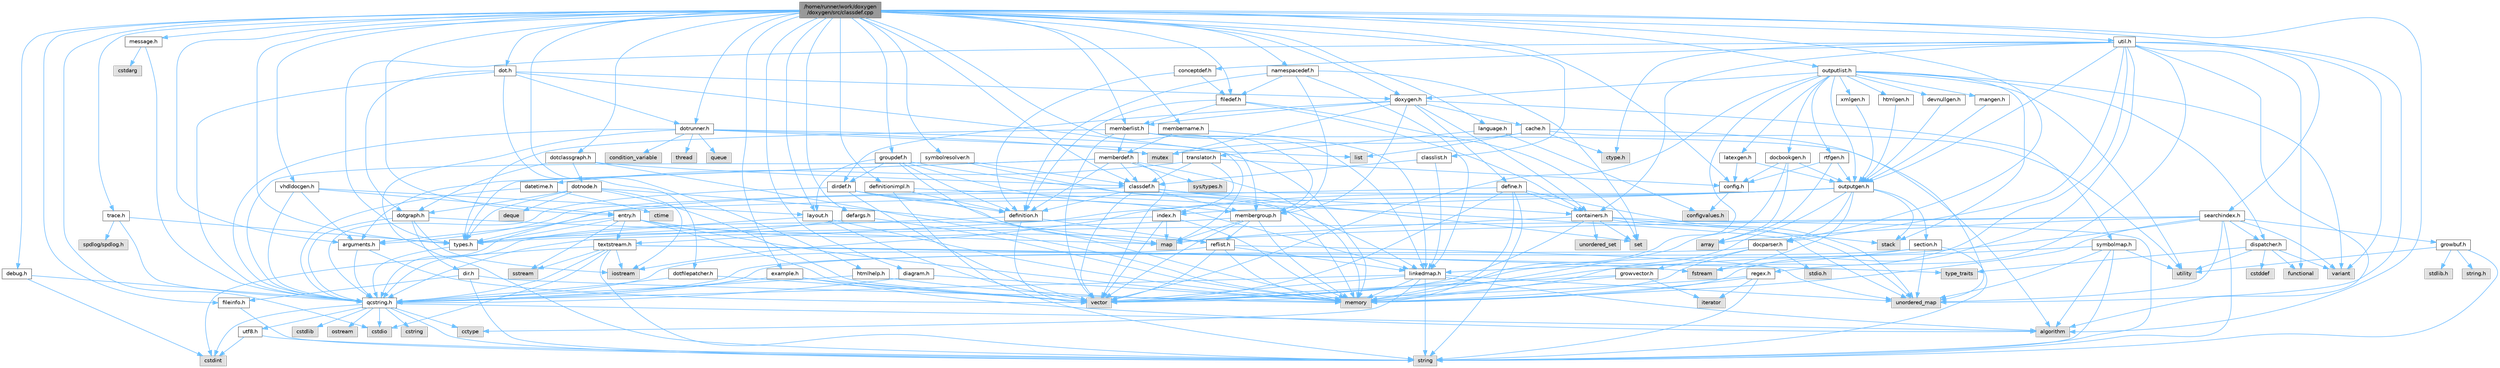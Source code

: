 digraph "/home/runner/work/doxygen/doxygen/src/classdef.cpp"
{
 // INTERACTIVE_SVG=YES
 // LATEX_PDF_SIZE
  bgcolor="transparent";
  edge [fontname=Helvetica,fontsize=10,labelfontname=Helvetica,labelfontsize=10];
  node [fontname=Helvetica,fontsize=10,shape=box,height=0.2,width=0.4];
  Node1 [id="Node000001",label="/home/runner/work/doxygen\l/doxygen/src/classdef.cpp",height=0.2,width=0.4,color="gray40", fillcolor="grey60", style="filled", fontcolor="black",tooltip=" "];
  Node1 -> Node2 [id="edge1_Node000001_Node000002",color="steelblue1",style="solid",tooltip=" "];
  Node2 [id="Node000002",label="cstdio",height=0.2,width=0.4,color="grey60", fillcolor="#E0E0E0", style="filled",tooltip=" "];
  Node1 -> Node3 [id="edge2_Node000001_Node000003",color="steelblue1",style="solid",tooltip=" "];
  Node3 [id="Node000003",label="algorithm",height=0.2,width=0.4,color="grey60", fillcolor="#E0E0E0", style="filled",tooltip=" "];
  Node1 -> Node4 [id="edge3_Node000001_Node000004",color="steelblue1",style="solid",tooltip=" "];
  Node4 [id="Node000004",label="types.h",height=0.2,width=0.4,color="grey40", fillcolor="white", style="filled",URL="$d9/d49/types_8h.html",tooltip="This file contains a number of basic enums and types."];
  Node4 -> Node5 [id="edge4_Node000004_Node000005",color="steelblue1",style="solid",tooltip=" "];
  Node5 [id="Node000005",label="qcstring.h",height=0.2,width=0.4,color="grey40", fillcolor="white", style="filled",URL="$d7/d5c/qcstring_8h.html",tooltip=" "];
  Node5 -> Node6 [id="edge5_Node000005_Node000006",color="steelblue1",style="solid",tooltip=" "];
  Node6 [id="Node000006",label="string",height=0.2,width=0.4,color="grey60", fillcolor="#E0E0E0", style="filled",tooltip=" "];
  Node5 -> Node3 [id="edge6_Node000005_Node000003",color="steelblue1",style="solid",tooltip=" "];
  Node5 -> Node7 [id="edge7_Node000005_Node000007",color="steelblue1",style="solid",tooltip=" "];
  Node7 [id="Node000007",label="cctype",height=0.2,width=0.4,color="grey60", fillcolor="#E0E0E0", style="filled",tooltip=" "];
  Node5 -> Node8 [id="edge8_Node000005_Node000008",color="steelblue1",style="solid",tooltip=" "];
  Node8 [id="Node000008",label="cstring",height=0.2,width=0.4,color="grey60", fillcolor="#E0E0E0", style="filled",tooltip=" "];
  Node5 -> Node2 [id="edge9_Node000005_Node000002",color="steelblue1",style="solid",tooltip=" "];
  Node5 -> Node9 [id="edge10_Node000005_Node000009",color="steelblue1",style="solid",tooltip=" "];
  Node9 [id="Node000009",label="cstdlib",height=0.2,width=0.4,color="grey60", fillcolor="#E0E0E0", style="filled",tooltip=" "];
  Node5 -> Node10 [id="edge11_Node000005_Node000010",color="steelblue1",style="solid",tooltip=" "];
  Node10 [id="Node000010",label="cstdint",height=0.2,width=0.4,color="grey60", fillcolor="#E0E0E0", style="filled",tooltip=" "];
  Node5 -> Node11 [id="edge12_Node000005_Node000011",color="steelblue1",style="solid",tooltip=" "];
  Node11 [id="Node000011",label="ostream",height=0.2,width=0.4,color="grey60", fillcolor="#E0E0E0", style="filled",tooltip=" "];
  Node5 -> Node12 [id="edge13_Node000005_Node000012",color="steelblue1",style="solid",tooltip=" "];
  Node12 [id="Node000012",label="utf8.h",height=0.2,width=0.4,color="grey40", fillcolor="white", style="filled",URL="$db/d7c/utf8_8h.html",tooltip="Various UTF8 related helper functions."];
  Node12 -> Node10 [id="edge14_Node000012_Node000010",color="steelblue1",style="solid",tooltip=" "];
  Node12 -> Node6 [id="edge15_Node000012_Node000006",color="steelblue1",style="solid",tooltip=" "];
  Node1 -> Node13 [id="edge16_Node000001_Node000013",color="steelblue1",style="solid",tooltip=" "];
  Node13 [id="Node000013",label="classdef.h",height=0.2,width=0.4,color="grey40", fillcolor="white", style="filled",URL="$d1/da6/classdef_8h.html",tooltip=" "];
  Node13 -> Node14 [id="edge17_Node000013_Node000014",color="steelblue1",style="solid",tooltip=" "];
  Node14 [id="Node000014",label="vector",height=0.2,width=0.4,color="grey60", fillcolor="#E0E0E0", style="filled",tooltip=" "];
  Node13 -> Node15 [id="edge18_Node000013_Node000015",color="steelblue1",style="solid",tooltip=" "];
  Node15 [id="Node000015",label="set",height=0.2,width=0.4,color="grey60", fillcolor="#E0E0E0", style="filled",tooltip=" "];
  Node13 -> Node16 [id="edge19_Node000013_Node000016",color="steelblue1",style="solid",tooltip=" "];
  Node16 [id="Node000016",label="containers.h",height=0.2,width=0.4,color="grey40", fillcolor="white", style="filled",URL="$d5/d75/containers_8h.html",tooltip=" "];
  Node16 -> Node14 [id="edge20_Node000016_Node000014",color="steelblue1",style="solid",tooltip=" "];
  Node16 -> Node6 [id="edge21_Node000016_Node000006",color="steelblue1",style="solid",tooltip=" "];
  Node16 -> Node15 [id="edge22_Node000016_Node000015",color="steelblue1",style="solid",tooltip=" "];
  Node16 -> Node17 [id="edge23_Node000016_Node000017",color="steelblue1",style="solid",tooltip=" "];
  Node17 [id="Node000017",label="map",height=0.2,width=0.4,color="grey60", fillcolor="#E0E0E0", style="filled",tooltip=" "];
  Node16 -> Node18 [id="edge24_Node000016_Node000018",color="steelblue1",style="solid",tooltip=" "];
  Node18 [id="Node000018",label="unordered_set",height=0.2,width=0.4,color="grey60", fillcolor="#E0E0E0", style="filled",tooltip=" "];
  Node16 -> Node19 [id="edge25_Node000016_Node000019",color="steelblue1",style="solid",tooltip=" "];
  Node19 [id="Node000019",label="unordered_map",height=0.2,width=0.4,color="grey60", fillcolor="#E0E0E0", style="filled",tooltip=" "];
  Node16 -> Node20 [id="edge26_Node000016_Node000020",color="steelblue1",style="solid",tooltip=" "];
  Node20 [id="Node000020",label="stack",height=0.2,width=0.4,color="grey60", fillcolor="#E0E0E0", style="filled",tooltip=" "];
  Node13 -> Node21 [id="edge27_Node000013_Node000021",color="steelblue1",style="solid",tooltip=" "];
  Node21 [id="Node000021",label="definition.h",height=0.2,width=0.4,color="grey40", fillcolor="white", style="filled",URL="$df/da1/definition_8h.html",tooltip=" "];
  Node21 -> Node14 [id="edge28_Node000021_Node000014",color="steelblue1",style="solid",tooltip=" "];
  Node21 -> Node4 [id="edge29_Node000021_Node000004",color="steelblue1",style="solid",tooltip=" "];
  Node21 -> Node22 [id="edge30_Node000021_Node000022",color="steelblue1",style="solid",tooltip=" "];
  Node22 [id="Node000022",label="reflist.h",height=0.2,width=0.4,color="grey40", fillcolor="white", style="filled",URL="$d1/d02/reflist_8h.html",tooltip=" "];
  Node22 -> Node14 [id="edge31_Node000022_Node000014",color="steelblue1",style="solid",tooltip=" "];
  Node22 -> Node19 [id="edge32_Node000022_Node000019",color="steelblue1",style="solid",tooltip=" "];
  Node22 -> Node23 [id="edge33_Node000022_Node000023",color="steelblue1",style="solid",tooltip=" "];
  Node23 [id="Node000023",label="memory",height=0.2,width=0.4,color="grey60", fillcolor="#E0E0E0", style="filled",tooltip=" "];
  Node22 -> Node5 [id="edge34_Node000022_Node000005",color="steelblue1",style="solid",tooltip=" "];
  Node22 -> Node24 [id="edge35_Node000022_Node000024",color="steelblue1",style="solid",tooltip=" "];
  Node24 [id="Node000024",label="linkedmap.h",height=0.2,width=0.4,color="grey40", fillcolor="white", style="filled",URL="$da/de1/linkedmap_8h.html",tooltip=" "];
  Node24 -> Node19 [id="edge36_Node000024_Node000019",color="steelblue1",style="solid",tooltip=" "];
  Node24 -> Node14 [id="edge37_Node000024_Node000014",color="steelblue1",style="solid",tooltip=" "];
  Node24 -> Node23 [id="edge38_Node000024_Node000023",color="steelblue1",style="solid",tooltip=" "];
  Node24 -> Node6 [id="edge39_Node000024_Node000006",color="steelblue1",style="solid",tooltip=" "];
  Node24 -> Node3 [id="edge40_Node000024_Node000003",color="steelblue1",style="solid",tooltip=" "];
  Node24 -> Node7 [id="edge41_Node000024_Node000007",color="steelblue1",style="solid",tooltip=" "];
  Node24 -> Node5 [id="edge42_Node000024_Node000005",color="steelblue1",style="solid",tooltip=" "];
  Node13 -> Node25 [id="edge43_Node000013_Node000025",color="steelblue1",style="solid",tooltip=" "];
  Node25 [id="Node000025",label="arguments.h",height=0.2,width=0.4,color="grey40", fillcolor="white", style="filled",URL="$df/d9b/arguments_8h.html",tooltip=" "];
  Node25 -> Node14 [id="edge44_Node000025_Node000014",color="steelblue1",style="solid",tooltip=" "];
  Node25 -> Node5 [id="edge45_Node000025_Node000005",color="steelblue1",style="solid",tooltip=" "];
  Node13 -> Node26 [id="edge46_Node000013_Node000026",color="steelblue1",style="solid",tooltip=" "];
  Node26 [id="Node000026",label="membergroup.h",height=0.2,width=0.4,color="grey40", fillcolor="white", style="filled",URL="$d9/d11/membergroup_8h.html",tooltip=" "];
  Node26 -> Node14 [id="edge47_Node000026_Node000014",color="steelblue1",style="solid",tooltip=" "];
  Node26 -> Node17 [id="edge48_Node000026_Node000017",color="steelblue1",style="solid",tooltip=" "];
  Node26 -> Node23 [id="edge49_Node000026_Node000023",color="steelblue1",style="solid",tooltip=" "];
  Node26 -> Node4 [id="edge50_Node000026_Node000004",color="steelblue1",style="solid",tooltip=" "];
  Node26 -> Node22 [id="edge51_Node000026_Node000022",color="steelblue1",style="solid",tooltip=" "];
  Node1 -> Node27 [id="edge52_Node000001_Node000027",color="steelblue1",style="solid",tooltip=" "];
  Node27 [id="Node000027",label="classlist.h",height=0.2,width=0.4,color="grey40", fillcolor="white", style="filled",URL="$d2/df8/classlist_8h.html",tooltip=" "];
  Node27 -> Node24 [id="edge53_Node000027_Node000024",color="steelblue1",style="solid",tooltip=" "];
  Node27 -> Node13 [id="edge54_Node000027_Node000013",color="steelblue1",style="solid",tooltip=" "];
  Node1 -> Node28 [id="edge55_Node000001_Node000028",color="steelblue1",style="solid",tooltip=" "];
  Node28 [id="Node000028",label="entry.h",height=0.2,width=0.4,color="grey40", fillcolor="white", style="filled",URL="$d1/dc6/entry_8h.html",tooltip=" "];
  Node28 -> Node14 [id="edge56_Node000028_Node000014",color="steelblue1",style="solid",tooltip=" "];
  Node28 -> Node23 [id="edge57_Node000028_Node000023",color="steelblue1",style="solid",tooltip=" "];
  Node28 -> Node29 [id="edge58_Node000028_Node000029",color="steelblue1",style="solid",tooltip=" "];
  Node29 [id="Node000029",label="sstream",height=0.2,width=0.4,color="grey60", fillcolor="#E0E0E0", style="filled",tooltip=" "];
  Node28 -> Node4 [id="edge59_Node000028_Node000004",color="steelblue1",style="solid",tooltip=" "];
  Node28 -> Node25 [id="edge60_Node000028_Node000025",color="steelblue1",style="solid",tooltip=" "];
  Node28 -> Node22 [id="edge61_Node000028_Node000022",color="steelblue1",style="solid",tooltip=" "];
  Node28 -> Node30 [id="edge62_Node000028_Node000030",color="steelblue1",style="solid",tooltip=" "];
  Node30 [id="Node000030",label="textstream.h",height=0.2,width=0.4,color="grey40", fillcolor="white", style="filled",URL="$d4/d7d/textstream_8h.html",tooltip=" "];
  Node30 -> Node6 [id="edge63_Node000030_Node000006",color="steelblue1",style="solid",tooltip=" "];
  Node30 -> Node31 [id="edge64_Node000030_Node000031",color="steelblue1",style="solid",tooltip=" "];
  Node31 [id="Node000031",label="iostream",height=0.2,width=0.4,color="grey60", fillcolor="#E0E0E0", style="filled",tooltip=" "];
  Node30 -> Node29 [id="edge65_Node000030_Node000029",color="steelblue1",style="solid",tooltip=" "];
  Node30 -> Node10 [id="edge66_Node000030_Node000010",color="steelblue1",style="solid",tooltip=" "];
  Node30 -> Node2 [id="edge67_Node000030_Node000002",color="steelblue1",style="solid",tooltip=" "];
  Node30 -> Node32 [id="edge68_Node000030_Node000032",color="steelblue1",style="solid",tooltip=" "];
  Node32 [id="Node000032",label="fstream",height=0.2,width=0.4,color="grey60", fillcolor="#E0E0E0", style="filled",tooltip=" "];
  Node30 -> Node33 [id="edge69_Node000030_Node000033",color="steelblue1",style="solid",tooltip=" "];
  Node33 [id="Node000033",label="type_traits",height=0.2,width=0.4,color="grey60", fillcolor="#E0E0E0", style="filled",tooltip=" "];
  Node30 -> Node5 [id="edge70_Node000030_Node000005",color="steelblue1",style="solid",tooltip=" "];
  Node1 -> Node34 [id="edge71_Node000001_Node000034",color="steelblue1",style="solid",tooltip=" "];
  Node34 [id="Node000034",label="doxygen.h",height=0.2,width=0.4,color="grey40", fillcolor="white", style="filled",URL="$d1/da1/doxygen_8h.html",tooltip=" "];
  Node34 -> Node35 [id="edge72_Node000034_Node000035",color="steelblue1",style="solid",tooltip=" "];
  Node35 [id="Node000035",label="mutex",height=0.2,width=0.4,color="grey60", fillcolor="#E0E0E0", style="filled",tooltip=" "];
  Node34 -> Node16 [id="edge73_Node000034_Node000016",color="steelblue1",style="solid",tooltip=" "];
  Node34 -> Node26 [id="edge74_Node000034_Node000026",color="steelblue1",style="solid",tooltip=" "];
  Node34 -> Node36 [id="edge75_Node000034_Node000036",color="steelblue1",style="solid",tooltip=" "];
  Node36 [id="Node000036",label="dirdef.h",height=0.2,width=0.4,color="grey40", fillcolor="white", style="filled",URL="$d6/d15/dirdef_8h.html",tooltip=" "];
  Node36 -> Node14 [id="edge76_Node000036_Node000014",color="steelblue1",style="solid",tooltip=" "];
  Node36 -> Node17 [id="edge77_Node000036_Node000017",color="steelblue1",style="solid",tooltip=" "];
  Node36 -> Node5 [id="edge78_Node000036_Node000005",color="steelblue1",style="solid",tooltip=" "];
  Node36 -> Node24 [id="edge79_Node000036_Node000024",color="steelblue1",style="solid",tooltip=" "];
  Node36 -> Node21 [id="edge80_Node000036_Node000021",color="steelblue1",style="solid",tooltip=" "];
  Node34 -> Node37 [id="edge81_Node000034_Node000037",color="steelblue1",style="solid",tooltip=" "];
  Node37 [id="Node000037",label="memberlist.h",height=0.2,width=0.4,color="grey40", fillcolor="white", style="filled",URL="$dd/d78/memberlist_8h.html",tooltip=" "];
  Node37 -> Node14 [id="edge82_Node000037_Node000014",color="steelblue1",style="solid",tooltip=" "];
  Node37 -> Node3 [id="edge83_Node000037_Node000003",color="steelblue1",style="solid",tooltip=" "];
  Node37 -> Node38 [id="edge84_Node000037_Node000038",color="steelblue1",style="solid",tooltip=" "];
  Node38 [id="Node000038",label="memberdef.h",height=0.2,width=0.4,color="grey40", fillcolor="white", style="filled",URL="$d4/d46/memberdef_8h.html",tooltip=" "];
  Node38 -> Node14 [id="edge85_Node000038_Node000014",color="steelblue1",style="solid",tooltip=" "];
  Node38 -> Node23 [id="edge86_Node000038_Node000023",color="steelblue1",style="solid",tooltip=" "];
  Node38 -> Node39 [id="edge87_Node000038_Node000039",color="steelblue1",style="solid",tooltip=" "];
  Node39 [id="Node000039",label="sys/types.h",height=0.2,width=0.4,color="grey60", fillcolor="#E0E0E0", style="filled",tooltip=" "];
  Node38 -> Node4 [id="edge88_Node000038_Node000004",color="steelblue1",style="solid",tooltip=" "];
  Node38 -> Node21 [id="edge89_Node000038_Node000021",color="steelblue1",style="solid",tooltip=" "];
  Node38 -> Node25 [id="edge90_Node000038_Node000025",color="steelblue1",style="solid",tooltip=" "];
  Node38 -> Node13 [id="edge91_Node000038_Node000013",color="steelblue1",style="solid",tooltip=" "];
  Node37 -> Node24 [id="edge92_Node000037_Node000024",color="steelblue1",style="solid",tooltip=" "];
  Node37 -> Node4 [id="edge93_Node000037_Node000004",color="steelblue1",style="solid",tooltip=" "];
  Node37 -> Node26 [id="edge94_Node000037_Node000026",color="steelblue1",style="solid",tooltip=" "];
  Node34 -> Node40 [id="edge95_Node000034_Node000040",color="steelblue1",style="solid",tooltip=" "];
  Node40 [id="Node000040",label="define.h",height=0.2,width=0.4,color="grey40", fillcolor="white", style="filled",URL="$df/d67/define_8h.html",tooltip=" "];
  Node40 -> Node14 [id="edge96_Node000040_Node000014",color="steelblue1",style="solid",tooltip=" "];
  Node40 -> Node23 [id="edge97_Node000040_Node000023",color="steelblue1",style="solid",tooltip=" "];
  Node40 -> Node6 [id="edge98_Node000040_Node000006",color="steelblue1",style="solid",tooltip=" "];
  Node40 -> Node19 [id="edge99_Node000040_Node000019",color="steelblue1",style="solid",tooltip=" "];
  Node40 -> Node5 [id="edge100_Node000040_Node000005",color="steelblue1",style="solid",tooltip=" "];
  Node40 -> Node16 [id="edge101_Node000040_Node000016",color="steelblue1",style="solid",tooltip=" "];
  Node34 -> Node41 [id="edge102_Node000034_Node000041",color="steelblue1",style="solid",tooltip=" "];
  Node41 [id="Node000041",label="cache.h",height=0.2,width=0.4,color="grey40", fillcolor="white", style="filled",URL="$d3/d26/cache_8h.html",tooltip=" "];
  Node41 -> Node42 [id="edge103_Node000041_Node000042",color="steelblue1",style="solid",tooltip=" "];
  Node42 [id="Node000042",label="list",height=0.2,width=0.4,color="grey60", fillcolor="#E0E0E0", style="filled",tooltip=" "];
  Node41 -> Node19 [id="edge104_Node000041_Node000019",color="steelblue1",style="solid",tooltip=" "];
  Node41 -> Node35 [id="edge105_Node000041_Node000035",color="steelblue1",style="solid",tooltip=" "];
  Node41 -> Node43 [id="edge106_Node000041_Node000043",color="steelblue1",style="solid",tooltip=" "];
  Node43 [id="Node000043",label="utility",height=0.2,width=0.4,color="grey60", fillcolor="#E0E0E0", style="filled",tooltip=" "];
  Node41 -> Node44 [id="edge107_Node000041_Node000044",color="steelblue1",style="solid",tooltip=" "];
  Node44 [id="Node000044",label="ctype.h",height=0.2,width=0.4,color="grey60", fillcolor="#E0E0E0", style="filled",tooltip=" "];
  Node34 -> Node45 [id="edge108_Node000034_Node000045",color="steelblue1",style="solid",tooltip=" "];
  Node45 [id="Node000045",label="symbolmap.h",height=0.2,width=0.4,color="grey40", fillcolor="white", style="filled",URL="$d7/ddd/symbolmap_8h.html",tooltip=" "];
  Node45 -> Node3 [id="edge109_Node000045_Node000003",color="steelblue1",style="solid",tooltip=" "];
  Node45 -> Node19 [id="edge110_Node000045_Node000019",color="steelblue1",style="solid",tooltip=" "];
  Node45 -> Node14 [id="edge111_Node000045_Node000014",color="steelblue1",style="solid",tooltip=" "];
  Node45 -> Node6 [id="edge112_Node000045_Node000006",color="steelblue1",style="solid",tooltip=" "];
  Node45 -> Node43 [id="edge113_Node000045_Node000043",color="steelblue1",style="solid",tooltip=" "];
  Node1 -> Node46 [id="edge114_Node000001_Node000046",color="steelblue1",style="solid",tooltip=" "];
  Node46 [id="Node000046",label="membername.h",height=0.2,width=0.4,color="grey40", fillcolor="white", style="filled",URL="$d7/dfc/membername_8h.html",tooltip=" "];
  Node46 -> Node38 [id="edge115_Node000046_Node000038",color="steelblue1",style="solid",tooltip=" "];
  Node46 -> Node24 [id="edge116_Node000046_Node000024",color="steelblue1",style="solid",tooltip=" "];
  Node1 -> Node47 [id="edge117_Node000001_Node000047",color="steelblue1",style="solid",tooltip=" "];
  Node47 [id="Node000047",label="message.h",height=0.2,width=0.4,color="grey40", fillcolor="white", style="filled",URL="$d2/d0d/message_8h.html",tooltip=" "];
  Node47 -> Node48 [id="edge118_Node000047_Node000048",color="steelblue1",style="solid",tooltip=" "];
  Node48 [id="Node000048",label="cstdarg",height=0.2,width=0.4,color="grey60", fillcolor="#E0E0E0", style="filled",tooltip=" "];
  Node47 -> Node5 [id="edge119_Node000047_Node000005",color="steelblue1",style="solid",tooltip=" "];
  Node1 -> Node49 [id="edge120_Node000001_Node000049",color="steelblue1",style="solid",tooltip=" "];
  Node49 [id="Node000049",label="config.h",height=0.2,width=0.4,color="grey40", fillcolor="white", style="filled",URL="$db/d16/config_8h.html",tooltip=" "];
  Node49 -> Node50 [id="edge121_Node000049_Node000050",color="steelblue1",style="solid",tooltip=" "];
  Node50 [id="Node000050",label="configvalues.h",height=0.2,width=0.4,color="grey60", fillcolor="#E0E0E0", style="filled",tooltip=" "];
  Node1 -> Node51 [id="edge122_Node000001_Node000051",color="steelblue1",style="solid",tooltip=" "];
  Node51 [id="Node000051",label="util.h",height=0.2,width=0.4,color="grey40", fillcolor="white", style="filled",URL="$d8/d3c/util_8h.html",tooltip="A bunch of utility functions."];
  Node51 -> Node23 [id="edge123_Node000051_Node000023",color="steelblue1",style="solid",tooltip=" "];
  Node51 -> Node19 [id="edge124_Node000051_Node000019",color="steelblue1",style="solid",tooltip=" "];
  Node51 -> Node3 [id="edge125_Node000051_Node000003",color="steelblue1",style="solid",tooltip=" "];
  Node51 -> Node52 [id="edge126_Node000051_Node000052",color="steelblue1",style="solid",tooltip=" "];
  Node52 [id="Node000052",label="functional",height=0.2,width=0.4,color="grey60", fillcolor="#E0E0E0", style="filled",tooltip=" "];
  Node51 -> Node32 [id="edge127_Node000051_Node000032",color="steelblue1",style="solid",tooltip=" "];
  Node51 -> Node53 [id="edge128_Node000051_Node000053",color="steelblue1",style="solid",tooltip=" "];
  Node53 [id="Node000053",label="variant",height=0.2,width=0.4,color="grey60", fillcolor="#E0E0E0", style="filled",tooltip=" "];
  Node51 -> Node44 [id="edge129_Node000051_Node000044",color="steelblue1",style="solid",tooltip=" "];
  Node51 -> Node4 [id="edge130_Node000051_Node000004",color="steelblue1",style="solid",tooltip=" "];
  Node51 -> Node54 [id="edge131_Node000051_Node000054",color="steelblue1",style="solid",tooltip=" "];
  Node54 [id="Node000054",label="docparser.h",height=0.2,width=0.4,color="grey40", fillcolor="white", style="filled",URL="$de/d9c/docparser_8h.html",tooltip=" "];
  Node54 -> Node55 [id="edge132_Node000054_Node000055",color="steelblue1",style="solid",tooltip=" "];
  Node55 [id="Node000055",label="stdio.h",height=0.2,width=0.4,color="grey60", fillcolor="#E0E0E0", style="filled",tooltip=" "];
  Node54 -> Node23 [id="edge133_Node000054_Node000023",color="steelblue1",style="solid",tooltip=" "];
  Node54 -> Node5 [id="edge134_Node000054_Node000005",color="steelblue1",style="solid",tooltip=" "];
  Node54 -> Node56 [id="edge135_Node000054_Node000056",color="steelblue1",style="solid",tooltip=" "];
  Node56 [id="Node000056",label="growvector.h",height=0.2,width=0.4,color="grey40", fillcolor="white", style="filled",URL="$d7/d50/growvector_8h.html",tooltip=" "];
  Node56 -> Node14 [id="edge136_Node000056_Node000014",color="steelblue1",style="solid",tooltip=" "];
  Node56 -> Node23 [id="edge137_Node000056_Node000023",color="steelblue1",style="solid",tooltip=" "];
  Node56 -> Node57 [id="edge138_Node000056_Node000057",color="steelblue1",style="solid",tooltip=" "];
  Node57 [id="Node000057",label="iterator",height=0.2,width=0.4,color="grey60", fillcolor="#E0E0E0", style="filled",tooltip=" "];
  Node51 -> Node16 [id="edge139_Node000051_Node000016",color="steelblue1",style="solid",tooltip=" "];
  Node51 -> Node58 [id="edge140_Node000051_Node000058",color="steelblue1",style="solid",tooltip=" "];
  Node58 [id="Node000058",label="outputgen.h",height=0.2,width=0.4,color="grey40", fillcolor="white", style="filled",URL="$df/d06/outputgen_8h.html",tooltip=" "];
  Node58 -> Node23 [id="edge141_Node000058_Node000023",color="steelblue1",style="solid",tooltip=" "];
  Node58 -> Node20 [id="edge142_Node000058_Node000020",color="steelblue1",style="solid",tooltip=" "];
  Node58 -> Node31 [id="edge143_Node000058_Node000031",color="steelblue1",style="solid",tooltip=" "];
  Node58 -> Node32 [id="edge144_Node000058_Node000032",color="steelblue1",style="solid",tooltip=" "];
  Node58 -> Node4 [id="edge145_Node000058_Node000004",color="steelblue1",style="solid",tooltip=" "];
  Node58 -> Node59 [id="edge146_Node000058_Node000059",color="steelblue1",style="solid",tooltip=" "];
  Node59 [id="Node000059",label="index.h",height=0.2,width=0.4,color="grey40", fillcolor="white", style="filled",URL="$d1/db5/index_8h.html",tooltip=" "];
  Node59 -> Node23 [id="edge147_Node000059_Node000023",color="steelblue1",style="solid",tooltip=" "];
  Node59 -> Node14 [id="edge148_Node000059_Node000014",color="steelblue1",style="solid",tooltip=" "];
  Node59 -> Node17 [id="edge149_Node000059_Node000017",color="steelblue1",style="solid",tooltip=" "];
  Node59 -> Node5 [id="edge150_Node000059_Node000005",color="steelblue1",style="solid",tooltip=" "];
  Node58 -> Node60 [id="edge151_Node000058_Node000060",color="steelblue1",style="solid",tooltip=" "];
  Node60 [id="Node000060",label="section.h",height=0.2,width=0.4,color="grey40", fillcolor="white", style="filled",URL="$d1/d2a/section_8h.html",tooltip=" "];
  Node60 -> Node6 [id="edge152_Node000060_Node000006",color="steelblue1",style="solid",tooltip=" "];
  Node60 -> Node19 [id="edge153_Node000060_Node000019",color="steelblue1",style="solid",tooltip=" "];
  Node60 -> Node5 [id="edge154_Node000060_Node000005",color="steelblue1",style="solid",tooltip=" "];
  Node60 -> Node24 [id="edge155_Node000060_Node000024",color="steelblue1",style="solid",tooltip=" "];
  Node58 -> Node30 [id="edge156_Node000058_Node000030",color="steelblue1",style="solid",tooltip=" "];
  Node58 -> Node54 [id="edge157_Node000058_Node000054",color="steelblue1",style="solid",tooltip=" "];
  Node51 -> Node61 [id="edge158_Node000051_Node000061",color="steelblue1",style="solid",tooltip=" "];
  Node61 [id="Node000061",label="regex.h",height=0.2,width=0.4,color="grey40", fillcolor="white", style="filled",URL="$d1/d21/regex_8h.html",tooltip=" "];
  Node61 -> Node23 [id="edge159_Node000061_Node000023",color="steelblue1",style="solid",tooltip=" "];
  Node61 -> Node6 [id="edge160_Node000061_Node000006",color="steelblue1",style="solid",tooltip=" "];
  Node61 -> Node14 [id="edge161_Node000061_Node000014",color="steelblue1",style="solid",tooltip=" "];
  Node61 -> Node57 [id="edge162_Node000061_Node000057",color="steelblue1",style="solid",tooltip=" "];
  Node51 -> Node62 [id="edge163_Node000051_Node000062",color="steelblue1",style="solid",tooltip=" "];
  Node62 [id="Node000062",label="conceptdef.h",height=0.2,width=0.4,color="grey40", fillcolor="white", style="filled",URL="$da/df1/conceptdef_8h.html",tooltip=" "];
  Node62 -> Node21 [id="edge164_Node000062_Node000021",color="steelblue1",style="solid",tooltip=" "];
  Node62 -> Node63 [id="edge165_Node000062_Node000063",color="steelblue1",style="solid",tooltip=" "];
  Node63 [id="Node000063",label="filedef.h",height=0.2,width=0.4,color="grey40", fillcolor="white", style="filled",URL="$d4/d3a/filedef_8h.html",tooltip=" "];
  Node63 -> Node15 [id="edge166_Node000063_Node000015",color="steelblue1",style="solid",tooltip=" "];
  Node63 -> Node21 [id="edge167_Node000063_Node000021",color="steelblue1",style="solid",tooltip=" "];
  Node63 -> Node37 [id="edge168_Node000063_Node000037",color="steelblue1",style="solid",tooltip=" "];
  Node63 -> Node16 [id="edge169_Node000063_Node000016",color="steelblue1",style="solid",tooltip=" "];
  Node1 -> Node64 [id="edge170_Node000001_Node000064",color="steelblue1",style="solid",tooltip=" "];
  Node64 [id="Node000064",label="diagram.h",height=0.2,width=0.4,color="grey40", fillcolor="white", style="filled",URL="$d9/d1b/diagram_8h.html",tooltip=" "];
  Node64 -> Node23 [id="edge171_Node000064_Node000023",color="steelblue1",style="solid",tooltip=" "];
  Node64 -> Node5 [id="edge172_Node000064_Node000005",color="steelblue1",style="solid",tooltip=" "];
  Node1 -> Node65 [id="edge173_Node000001_Node000065",color="steelblue1",style="solid",tooltip=" "];
  Node65 [id="Node000065",label="language.h",height=0.2,width=0.4,color="grey40", fillcolor="white", style="filled",URL="$d8/dce/language_8h.html",tooltip=" "];
  Node65 -> Node66 [id="edge174_Node000065_Node000066",color="steelblue1",style="solid",tooltip=" "];
  Node66 [id="Node000066",label="translator.h",height=0.2,width=0.4,color="grey40", fillcolor="white", style="filled",URL="$d9/df1/translator_8h.html",tooltip=" "];
  Node66 -> Node13 [id="edge175_Node000066_Node000013",color="steelblue1",style="solid",tooltip=" "];
  Node66 -> Node49 [id="edge176_Node000066_Node000049",color="steelblue1",style="solid",tooltip=" "];
  Node66 -> Node67 [id="edge177_Node000066_Node000067",color="steelblue1",style="solid",tooltip=" "];
  Node67 [id="Node000067",label="datetime.h",height=0.2,width=0.4,color="grey40", fillcolor="white", style="filled",URL="$de/d1b/datetime_8h.html",tooltip=" "];
  Node67 -> Node68 [id="edge178_Node000067_Node000068",color="steelblue1",style="solid",tooltip=" "];
  Node68 [id="Node000068",label="ctime",height=0.2,width=0.4,color="grey60", fillcolor="#E0E0E0", style="filled",tooltip=" "];
  Node67 -> Node5 [id="edge179_Node000067_Node000005",color="steelblue1",style="solid",tooltip=" "];
  Node66 -> Node59 [id="edge180_Node000066_Node000059",color="steelblue1",style="solid",tooltip=" "];
  Node65 -> Node50 [id="edge181_Node000065_Node000050",color="steelblue1",style="solid",tooltip=" "];
  Node1 -> Node69 [id="edge182_Node000001_Node000069",color="steelblue1",style="solid",tooltip=" "];
  Node69 [id="Node000069",label="htmlhelp.h",height=0.2,width=0.4,color="grey40", fillcolor="white", style="filled",URL="$d8/dc3/htmlhelp_8h.html",tooltip=" "];
  Node69 -> Node23 [id="edge183_Node000069_Node000023",color="steelblue1",style="solid",tooltip=" "];
  Node69 -> Node5 [id="edge184_Node000069_Node000005",color="steelblue1",style="solid",tooltip=" "];
  Node1 -> Node70 [id="edge185_Node000001_Node000070",color="steelblue1",style="solid",tooltip=" "];
  Node70 [id="Node000070",label="example.h",height=0.2,width=0.4,color="grey40", fillcolor="white", style="filled",URL="$df/d24/example_8h.html",tooltip=" "];
  Node70 -> Node3 [id="edge186_Node000070_Node000003",color="steelblue1",style="solid",tooltip=" "];
  Node70 -> Node14 [id="edge187_Node000070_Node000014",color="steelblue1",style="solid",tooltip=" "];
  Node70 -> Node5 [id="edge188_Node000070_Node000005",color="steelblue1",style="solid",tooltip=" "];
  Node1 -> Node71 [id="edge189_Node000001_Node000071",color="steelblue1",style="solid",tooltip=" "];
  Node71 [id="Node000071",label="outputlist.h",height=0.2,width=0.4,color="grey40", fillcolor="white", style="filled",URL="$d2/db9/outputlist_8h.html",tooltip=" "];
  Node71 -> Node43 [id="edge190_Node000071_Node000043",color="steelblue1",style="solid",tooltip=" "];
  Node71 -> Node14 [id="edge191_Node000071_Node000014",color="steelblue1",style="solid",tooltip=" "];
  Node71 -> Node23 [id="edge192_Node000071_Node000023",color="steelblue1",style="solid",tooltip=" "];
  Node71 -> Node53 [id="edge193_Node000071_Node000053",color="steelblue1",style="solid",tooltip=" "];
  Node71 -> Node20 [id="edge194_Node000071_Node000020",color="steelblue1",style="solid",tooltip=" "];
  Node71 -> Node58 [id="edge195_Node000071_Node000058",color="steelblue1",style="solid",tooltip=" "];
  Node71 -> Node34 [id="edge196_Node000071_Node000034",color="steelblue1",style="solid",tooltip=" "];
  Node71 -> Node72 [id="edge197_Node000071_Node000072",color="steelblue1",style="solid",tooltip=" "];
  Node72 [id="Node000072",label="dispatcher.h",height=0.2,width=0.4,color="grey40", fillcolor="white", style="filled",URL="$da/d73/dispatcher_8h.html",tooltip=" "];
  Node72 -> Node73 [id="edge198_Node000072_Node000073",color="steelblue1",style="solid",tooltip=" "];
  Node73 [id="Node000073",label="cstddef",height=0.2,width=0.4,color="grey60", fillcolor="#E0E0E0", style="filled",tooltip=" "];
  Node72 -> Node43 [id="edge199_Node000072_Node000043",color="steelblue1",style="solid",tooltip=" "];
  Node72 -> Node52 [id="edge200_Node000072_Node000052",color="steelblue1",style="solid",tooltip=" "];
  Node72 -> Node53 [id="edge201_Node000072_Node000053",color="steelblue1",style="solid",tooltip=" "];
  Node72 -> Node33 [id="edge202_Node000072_Node000033",color="steelblue1",style="solid",tooltip=" "];
  Node71 -> Node74 [id="edge203_Node000071_Node000074",color="steelblue1",style="solid",tooltip=" "];
  Node74 [id="Node000074",label="htmlgen.h",height=0.2,width=0.4,color="grey40", fillcolor="white", style="filled",URL="$d8/d56/htmlgen_8h.html",tooltip=" "];
  Node74 -> Node58 [id="edge204_Node000074_Node000058",color="steelblue1",style="solid",tooltip=" "];
  Node71 -> Node75 [id="edge205_Node000071_Node000075",color="steelblue1",style="solid",tooltip=" "];
  Node75 [id="Node000075",label="latexgen.h",height=0.2,width=0.4,color="grey40", fillcolor="white", style="filled",URL="$d6/d9c/latexgen_8h.html",tooltip=" "];
  Node75 -> Node49 [id="edge206_Node000075_Node000049",color="steelblue1",style="solid",tooltip=" "];
  Node75 -> Node58 [id="edge207_Node000075_Node000058",color="steelblue1",style="solid",tooltip=" "];
  Node71 -> Node76 [id="edge208_Node000071_Node000076",color="steelblue1",style="solid",tooltip=" "];
  Node76 [id="Node000076",label="rtfgen.h",height=0.2,width=0.4,color="grey40", fillcolor="white", style="filled",URL="$d4/daa/rtfgen_8h.html",tooltip=" "];
  Node76 -> Node77 [id="edge209_Node000076_Node000077",color="steelblue1",style="solid",tooltip=" "];
  Node77 [id="Node000077",label="array",height=0.2,width=0.4,color="grey60", fillcolor="#E0E0E0", style="filled",tooltip=" "];
  Node76 -> Node49 [id="edge210_Node000076_Node000049",color="steelblue1",style="solid",tooltip=" "];
  Node76 -> Node58 [id="edge211_Node000076_Node000058",color="steelblue1",style="solid",tooltip=" "];
  Node71 -> Node78 [id="edge212_Node000071_Node000078",color="steelblue1",style="solid",tooltip=" "];
  Node78 [id="Node000078",label="mangen.h",height=0.2,width=0.4,color="grey40", fillcolor="white", style="filled",URL="$da/dc0/mangen_8h.html",tooltip=" "];
  Node78 -> Node58 [id="edge213_Node000078_Node000058",color="steelblue1",style="solid",tooltip=" "];
  Node71 -> Node79 [id="edge214_Node000071_Node000079",color="steelblue1",style="solid",tooltip=" "];
  Node79 [id="Node000079",label="docbookgen.h",height=0.2,width=0.4,color="grey40", fillcolor="white", style="filled",URL="$de/dea/docbookgen_8h.html",tooltip=" "];
  Node79 -> Node23 [id="edge215_Node000079_Node000023",color="steelblue1",style="solid",tooltip=" "];
  Node79 -> Node77 [id="edge216_Node000079_Node000077",color="steelblue1",style="solid",tooltip=" "];
  Node79 -> Node49 [id="edge217_Node000079_Node000049",color="steelblue1",style="solid",tooltip=" "];
  Node79 -> Node58 [id="edge218_Node000079_Node000058",color="steelblue1",style="solid",tooltip=" "];
  Node71 -> Node80 [id="edge219_Node000071_Node000080",color="steelblue1",style="solid",tooltip=" "];
  Node80 [id="Node000080",label="xmlgen.h",height=0.2,width=0.4,color="grey40", fillcolor="white", style="filled",URL="$d9/d67/xmlgen_8h.html",tooltip=" "];
  Node80 -> Node58 [id="edge220_Node000080_Node000058",color="steelblue1",style="solid",tooltip=" "];
  Node71 -> Node81 [id="edge221_Node000071_Node000081",color="steelblue1",style="solid",tooltip=" "];
  Node81 [id="Node000081",label="devnullgen.h",height=0.2,width=0.4,color="grey40", fillcolor="white", style="filled",URL="$d8/de5/devnullgen_8h.html",tooltip=" "];
  Node81 -> Node58 [id="edge222_Node000081_Node000058",color="steelblue1",style="solid",tooltip=" "];
  Node1 -> Node82 [id="edge223_Node000001_Node000082",color="steelblue1",style="solid",tooltip=" "];
  Node82 [id="Node000082",label="dot.h",height=0.2,width=0.4,color="grey40", fillcolor="white", style="filled",URL="$d6/d4a/dot_8h.html",tooltip=" "];
  Node82 -> Node17 [id="edge224_Node000082_Node000017",color="steelblue1",style="solid",tooltip=" "];
  Node82 -> Node5 [id="edge225_Node000082_Node000005",color="steelblue1",style="solid",tooltip=" "];
  Node82 -> Node83 [id="edge226_Node000082_Node000083",color="steelblue1",style="solid",tooltip=" "];
  Node83 [id="Node000083",label="dotgraph.h",height=0.2,width=0.4,color="grey40", fillcolor="white", style="filled",URL="$d0/daa/dotgraph_8h.html",tooltip=" "];
  Node83 -> Node31 [id="edge227_Node000083_Node000031",color="steelblue1",style="solid",tooltip=" "];
  Node83 -> Node17 [id="edge228_Node000083_Node000017",color="steelblue1",style="solid",tooltip=" "];
  Node83 -> Node5 [id="edge229_Node000083_Node000005",color="steelblue1",style="solid",tooltip=" "];
  Node83 -> Node84 [id="edge230_Node000083_Node000084",color="steelblue1",style="solid",tooltip=" "];
  Node84 [id="Node000084",label="dir.h",height=0.2,width=0.4,color="grey40", fillcolor="white", style="filled",URL="$df/d9c/dir_8h.html",tooltip=" "];
  Node84 -> Node6 [id="edge231_Node000084_Node000006",color="steelblue1",style="solid",tooltip=" "];
  Node84 -> Node23 [id="edge232_Node000084_Node000023",color="steelblue1",style="solid",tooltip=" "];
  Node84 -> Node85 [id="edge233_Node000084_Node000085",color="steelblue1",style="solid",tooltip=" "];
  Node85 [id="Node000085",label="fileinfo.h",height=0.2,width=0.4,color="grey40", fillcolor="white", style="filled",URL="$df/d45/fileinfo_8h.html",tooltip=" "];
  Node85 -> Node6 [id="edge234_Node000085_Node000006",color="steelblue1",style="solid",tooltip=" "];
  Node82 -> Node86 [id="edge235_Node000082_Node000086",color="steelblue1",style="solid",tooltip=" "];
  Node86 [id="Node000086",label="dotfilepatcher.h",height=0.2,width=0.4,color="grey40", fillcolor="white", style="filled",URL="$d3/d38/dotfilepatcher_8h.html",tooltip=" "];
  Node86 -> Node14 [id="edge236_Node000086_Node000014",color="steelblue1",style="solid",tooltip=" "];
  Node86 -> Node5 [id="edge237_Node000086_Node000005",color="steelblue1",style="solid",tooltip=" "];
  Node82 -> Node87 [id="edge238_Node000082_Node000087",color="steelblue1",style="solid",tooltip=" "];
  Node87 [id="Node000087",label="dotrunner.h",height=0.2,width=0.4,color="grey40", fillcolor="white", style="filled",URL="$d2/dd1/dotrunner_8h.html",tooltip=" "];
  Node87 -> Node6 [id="edge239_Node000087_Node000006",color="steelblue1",style="solid",tooltip=" "];
  Node87 -> Node88 [id="edge240_Node000087_Node000088",color="steelblue1",style="solid",tooltip=" "];
  Node88 [id="Node000088",label="thread",height=0.2,width=0.4,color="grey60", fillcolor="#E0E0E0", style="filled",tooltip=" "];
  Node87 -> Node42 [id="edge241_Node000087_Node000042",color="steelblue1",style="solid",tooltip=" "];
  Node87 -> Node89 [id="edge242_Node000087_Node000089",color="steelblue1",style="solid",tooltip=" "];
  Node89 [id="Node000089",label="queue",height=0.2,width=0.4,color="grey60", fillcolor="#E0E0E0", style="filled",tooltip=" "];
  Node87 -> Node35 [id="edge243_Node000087_Node000035",color="steelblue1",style="solid",tooltip=" "];
  Node87 -> Node90 [id="edge244_Node000087_Node000090",color="steelblue1",style="solid",tooltip=" "];
  Node90 [id="Node000090",label="condition_variable",height=0.2,width=0.4,color="grey60", fillcolor="#E0E0E0", style="filled",tooltip=" "];
  Node87 -> Node23 [id="edge245_Node000087_Node000023",color="steelblue1",style="solid",tooltip=" "];
  Node87 -> Node5 [id="edge246_Node000087_Node000005",color="steelblue1",style="solid",tooltip=" "];
  Node82 -> Node34 [id="edge247_Node000082_Node000034",color="steelblue1",style="solid",tooltip=" "];
  Node1 -> Node91 [id="edge248_Node000001_Node000091",color="steelblue1",style="solid",tooltip=" "];
  Node91 [id="Node000091",label="dotclassgraph.h",height=0.2,width=0.4,color="grey40", fillcolor="white", style="filled",URL="$d5/d04/dotclassgraph_8h.html",tooltip=" "];
  Node91 -> Node23 [id="edge249_Node000091_Node000023",color="steelblue1",style="solid",tooltip=" "];
  Node91 -> Node13 [id="edge250_Node000091_Node000013",color="steelblue1",style="solid",tooltip=" "];
  Node91 -> Node92 [id="edge251_Node000091_Node000092",color="steelblue1",style="solid",tooltip=" "];
  Node92 [id="Node000092",label="dotnode.h",height=0.2,width=0.4,color="grey40", fillcolor="white", style="filled",URL="$d8/d3b/dotnode_8h.html",tooltip=" "];
  Node92 -> Node14 [id="edge252_Node000092_Node000014",color="steelblue1",style="solid",tooltip=" "];
  Node92 -> Node17 [id="edge253_Node000092_Node000017",color="steelblue1",style="solid",tooltip=" "];
  Node92 -> Node93 [id="edge254_Node000092_Node000093",color="steelblue1",style="solid",tooltip=" "];
  Node93 [id="Node000093",label="deque",height=0.2,width=0.4,color="grey60", fillcolor="#E0E0E0", style="filled",tooltip=" "];
  Node92 -> Node31 [id="edge255_Node000092_Node000031",color="steelblue1",style="solid",tooltip=" "];
  Node92 -> Node4 [id="edge256_Node000092_Node000004",color="steelblue1",style="solid",tooltip=" "];
  Node92 -> Node83 [id="edge257_Node000092_Node000083",color="steelblue1",style="solid",tooltip=" "];
  Node91 -> Node83 [id="edge258_Node000091_Node000083",color="steelblue1",style="solid",tooltip=" "];
  Node1 -> Node87 [id="edge259_Node000001_Node000087",color="steelblue1",style="solid",tooltip=" "];
  Node1 -> Node94 [id="edge260_Node000001_Node000094",color="steelblue1",style="solid",tooltip=" "];
  Node94 [id="Node000094",label="defargs.h",height=0.2,width=0.4,color="grey40", fillcolor="white", style="filled",URL="$d8/d65/defargs_8h.html",tooltip=" "];
  Node94 -> Node4 [id="edge261_Node000094_Node000004",color="steelblue1",style="solid",tooltip=" "];
  Node94 -> Node23 [id="edge262_Node000094_Node000023",color="steelblue1",style="solid",tooltip=" "];
  Node1 -> Node95 [id="edge263_Node000001_Node000095",color="steelblue1",style="solid",tooltip=" "];
  Node95 [id="Node000095",label="debug.h",height=0.2,width=0.4,color="grey40", fillcolor="white", style="filled",URL="$db/d16/debug_8h.html",tooltip=" "];
  Node95 -> Node10 [id="edge264_Node000095_Node000010",color="steelblue1",style="solid",tooltip=" "];
  Node95 -> Node5 [id="edge265_Node000095_Node000005",color="steelblue1",style="solid",tooltip=" "];
  Node1 -> Node54 [id="edge266_Node000001_Node000054",color="steelblue1",style="solid",tooltip=" "];
  Node1 -> Node96 [id="edge267_Node000001_Node000096",color="steelblue1",style="solid",tooltip=" "];
  Node96 [id="Node000096",label="searchindex.h",height=0.2,width=0.4,color="grey40", fillcolor="white", style="filled",URL="$de/d07/searchindex_8h.html",tooltip="Web server based search engine."];
  Node96 -> Node23 [id="edge268_Node000096_Node000023",color="steelblue1",style="solid",tooltip=" "];
  Node96 -> Node14 [id="edge269_Node000096_Node000014",color="steelblue1",style="solid",tooltip=" "];
  Node96 -> Node17 [id="edge270_Node000096_Node000017",color="steelblue1",style="solid",tooltip=" "];
  Node96 -> Node19 [id="edge271_Node000096_Node000019",color="steelblue1",style="solid",tooltip=" "];
  Node96 -> Node6 [id="edge272_Node000096_Node000006",color="steelblue1",style="solid",tooltip=" "];
  Node96 -> Node77 [id="edge273_Node000096_Node000077",color="steelblue1",style="solid",tooltip=" "];
  Node96 -> Node53 [id="edge274_Node000096_Node000053",color="steelblue1",style="solid",tooltip=" "];
  Node96 -> Node5 [id="edge275_Node000096_Node000005",color="steelblue1",style="solid",tooltip=" "];
  Node96 -> Node97 [id="edge276_Node000096_Node000097",color="steelblue1",style="solid",tooltip=" "];
  Node97 [id="Node000097",label="growbuf.h",height=0.2,width=0.4,color="grey40", fillcolor="white", style="filled",URL="$dd/d72/growbuf_8h.html",tooltip=" "];
  Node97 -> Node43 [id="edge277_Node000097_Node000043",color="steelblue1",style="solid",tooltip=" "];
  Node97 -> Node98 [id="edge278_Node000097_Node000098",color="steelblue1",style="solid",tooltip=" "];
  Node98 [id="Node000098",label="stdlib.h",height=0.2,width=0.4,color="grey60", fillcolor="#E0E0E0", style="filled",tooltip=" "];
  Node97 -> Node99 [id="edge279_Node000097_Node000099",color="steelblue1",style="solid",tooltip=" "];
  Node99 [id="Node000099",label="string.h",height=0.2,width=0.4,color="grey60", fillcolor="#E0E0E0", style="filled",tooltip=" "];
  Node97 -> Node6 [id="edge280_Node000097_Node000006",color="steelblue1",style="solid",tooltip=" "];
  Node96 -> Node72 [id="edge281_Node000096_Node000072",color="steelblue1",style="solid",tooltip=" "];
  Node1 -> Node100 [id="edge282_Node000001_Node000100",color="steelblue1",style="solid",tooltip=" "];
  Node100 [id="Node000100",label="vhdldocgen.h",height=0.2,width=0.4,color="grey40", fillcolor="white", style="filled",URL="$dd/dec/vhdldocgen_8h.html",tooltip=" "];
  Node100 -> Node5 [id="edge283_Node000100_Node000005",color="steelblue1",style="solid",tooltip=" "];
  Node100 -> Node101 [id="edge284_Node000100_Node000101",color="steelblue1",style="solid",tooltip=" "];
  Node101 [id="Node000101",label="layout.h",height=0.2,width=0.4,color="grey40", fillcolor="white", style="filled",URL="$db/d51/layout_8h.html",tooltip=" "];
  Node101 -> Node23 [id="edge285_Node000101_Node000023",color="steelblue1",style="solid",tooltip=" "];
  Node101 -> Node14 [id="edge286_Node000101_Node000014",color="steelblue1",style="solid",tooltip=" "];
  Node101 -> Node4 [id="edge287_Node000101_Node000004",color="steelblue1",style="solid",tooltip=" "];
  Node100 -> Node25 [id="edge288_Node000100_Node000025",color="steelblue1",style="solid",tooltip=" "];
  Node100 -> Node28 [id="edge289_Node000100_Node000028",color="steelblue1",style="solid",tooltip=" "];
  Node1 -> Node101 [id="edge290_Node000001_Node000101",color="steelblue1",style="solid",tooltip=" "];
  Node1 -> Node25 [id="edge291_Node000001_Node000025",color="steelblue1",style="solid",tooltip=" "];
  Node1 -> Node37 [id="edge292_Node000001_Node000037",color="steelblue1",style="solid",tooltip=" "];
  Node1 -> Node102 [id="edge293_Node000001_Node000102",color="steelblue1",style="solid",tooltip=" "];
  Node102 [id="Node000102",label="groupdef.h",height=0.2,width=0.4,color="grey40", fillcolor="white", style="filled",URL="$d1/de6/groupdef_8h.html",tooltip=" "];
  Node102 -> Node23 [id="edge294_Node000102_Node000023",color="steelblue1",style="solid",tooltip=" "];
  Node102 -> Node21 [id="edge295_Node000102_Node000021",color="steelblue1",style="solid",tooltip=" "];
  Node102 -> Node36 [id="edge296_Node000102_Node000036",color="steelblue1",style="solid",tooltip=" "];
  Node102 -> Node101 [id="edge297_Node000102_Node000101",color="steelblue1",style="solid",tooltip=" "];
  Node102 -> Node26 [id="edge298_Node000102_Node000026",color="steelblue1",style="solid",tooltip=" "];
  Node102 -> Node24 [id="edge299_Node000102_Node000024",color="steelblue1",style="solid",tooltip=" "];
  Node1 -> Node63 [id="edge300_Node000001_Node000063",color="steelblue1",style="solid",tooltip=" "];
  Node1 -> Node103 [id="edge301_Node000001_Node000103",color="steelblue1",style="solid",tooltip=" "];
  Node103 [id="Node000103",label="namespacedef.h",height=0.2,width=0.4,color="grey40", fillcolor="white", style="filled",URL="$d7/d97/namespacedef_8h.html",tooltip=" "];
  Node103 -> Node15 [id="edge302_Node000103_Node000015",color="steelblue1",style="solid",tooltip=" "];
  Node103 -> Node21 [id="edge303_Node000103_Node000021",color="steelblue1",style="solid",tooltip=" "];
  Node103 -> Node63 [id="edge304_Node000103_Node000063",color="steelblue1",style="solid",tooltip=" "];
  Node103 -> Node24 [id="edge305_Node000103_Node000024",color="steelblue1",style="solid",tooltip=" "];
  Node103 -> Node26 [id="edge306_Node000103_Node000026",color="steelblue1",style="solid",tooltip=" "];
  Node1 -> Node26 [id="edge307_Node000001_Node000026",color="steelblue1",style="solid",tooltip=" "];
  Node1 -> Node104 [id="edge308_Node000001_Node000104",color="steelblue1",style="solid",tooltip=" "];
  Node104 [id="Node000104",label="definitionimpl.h",height=0.2,width=0.4,color="grey40", fillcolor="white", style="filled",URL="$d2/dab/definitionimpl_8h.html",tooltip=" "];
  Node104 -> Node19 [id="edge309_Node000104_Node000019",color="steelblue1",style="solid",tooltip=" "];
  Node104 -> Node6 [id="edge310_Node000104_Node000006",color="steelblue1",style="solid",tooltip=" "];
  Node104 -> Node21 [id="edge311_Node000104_Node000021",color="steelblue1",style="solid",tooltip=" "];
  Node1 -> Node105 [id="edge312_Node000001_Node000105",color="steelblue1",style="solid",tooltip=" "];
  Node105 [id="Node000105",label="symbolresolver.h",height=0.2,width=0.4,color="grey40", fillcolor="white", style="filled",URL="$d9/db2/symbolresolver_8h.html",tooltip=" "];
  Node105 -> Node23 [id="edge313_Node000105_Node000023",color="steelblue1",style="solid",tooltip=" "];
  Node105 -> Node5 [id="edge314_Node000105_Node000005",color="steelblue1",style="solid",tooltip=" "];
  Node105 -> Node13 [id="edge315_Node000105_Node000013",color="steelblue1",style="solid",tooltip=" "];
  Node1 -> Node85 [id="edge316_Node000001_Node000085",color="steelblue1",style="solid",tooltip=" "];
  Node1 -> Node106 [id="edge317_Node000001_Node000106",color="steelblue1",style="solid",tooltip=" "];
  Node106 [id="Node000106",label="trace.h",height=0.2,width=0.4,color="grey40", fillcolor="white", style="filled",URL="$d1/d1b/trace_8h.html",tooltip=" "];
  Node106 -> Node107 [id="edge318_Node000106_Node000107",color="steelblue1",style="solid",tooltip=" "];
  Node107 [id="Node000107",label="spdlog/spdlog.h",height=0.2,width=0.4,color="grey60", fillcolor="#E0E0E0", style="filled",tooltip=" "];
  Node106 -> Node4 [id="edge319_Node000106_Node000004",color="steelblue1",style="solid",tooltip=" "];
  Node106 -> Node5 [id="edge320_Node000106_Node000005",color="steelblue1",style="solid",tooltip=" "];
}
